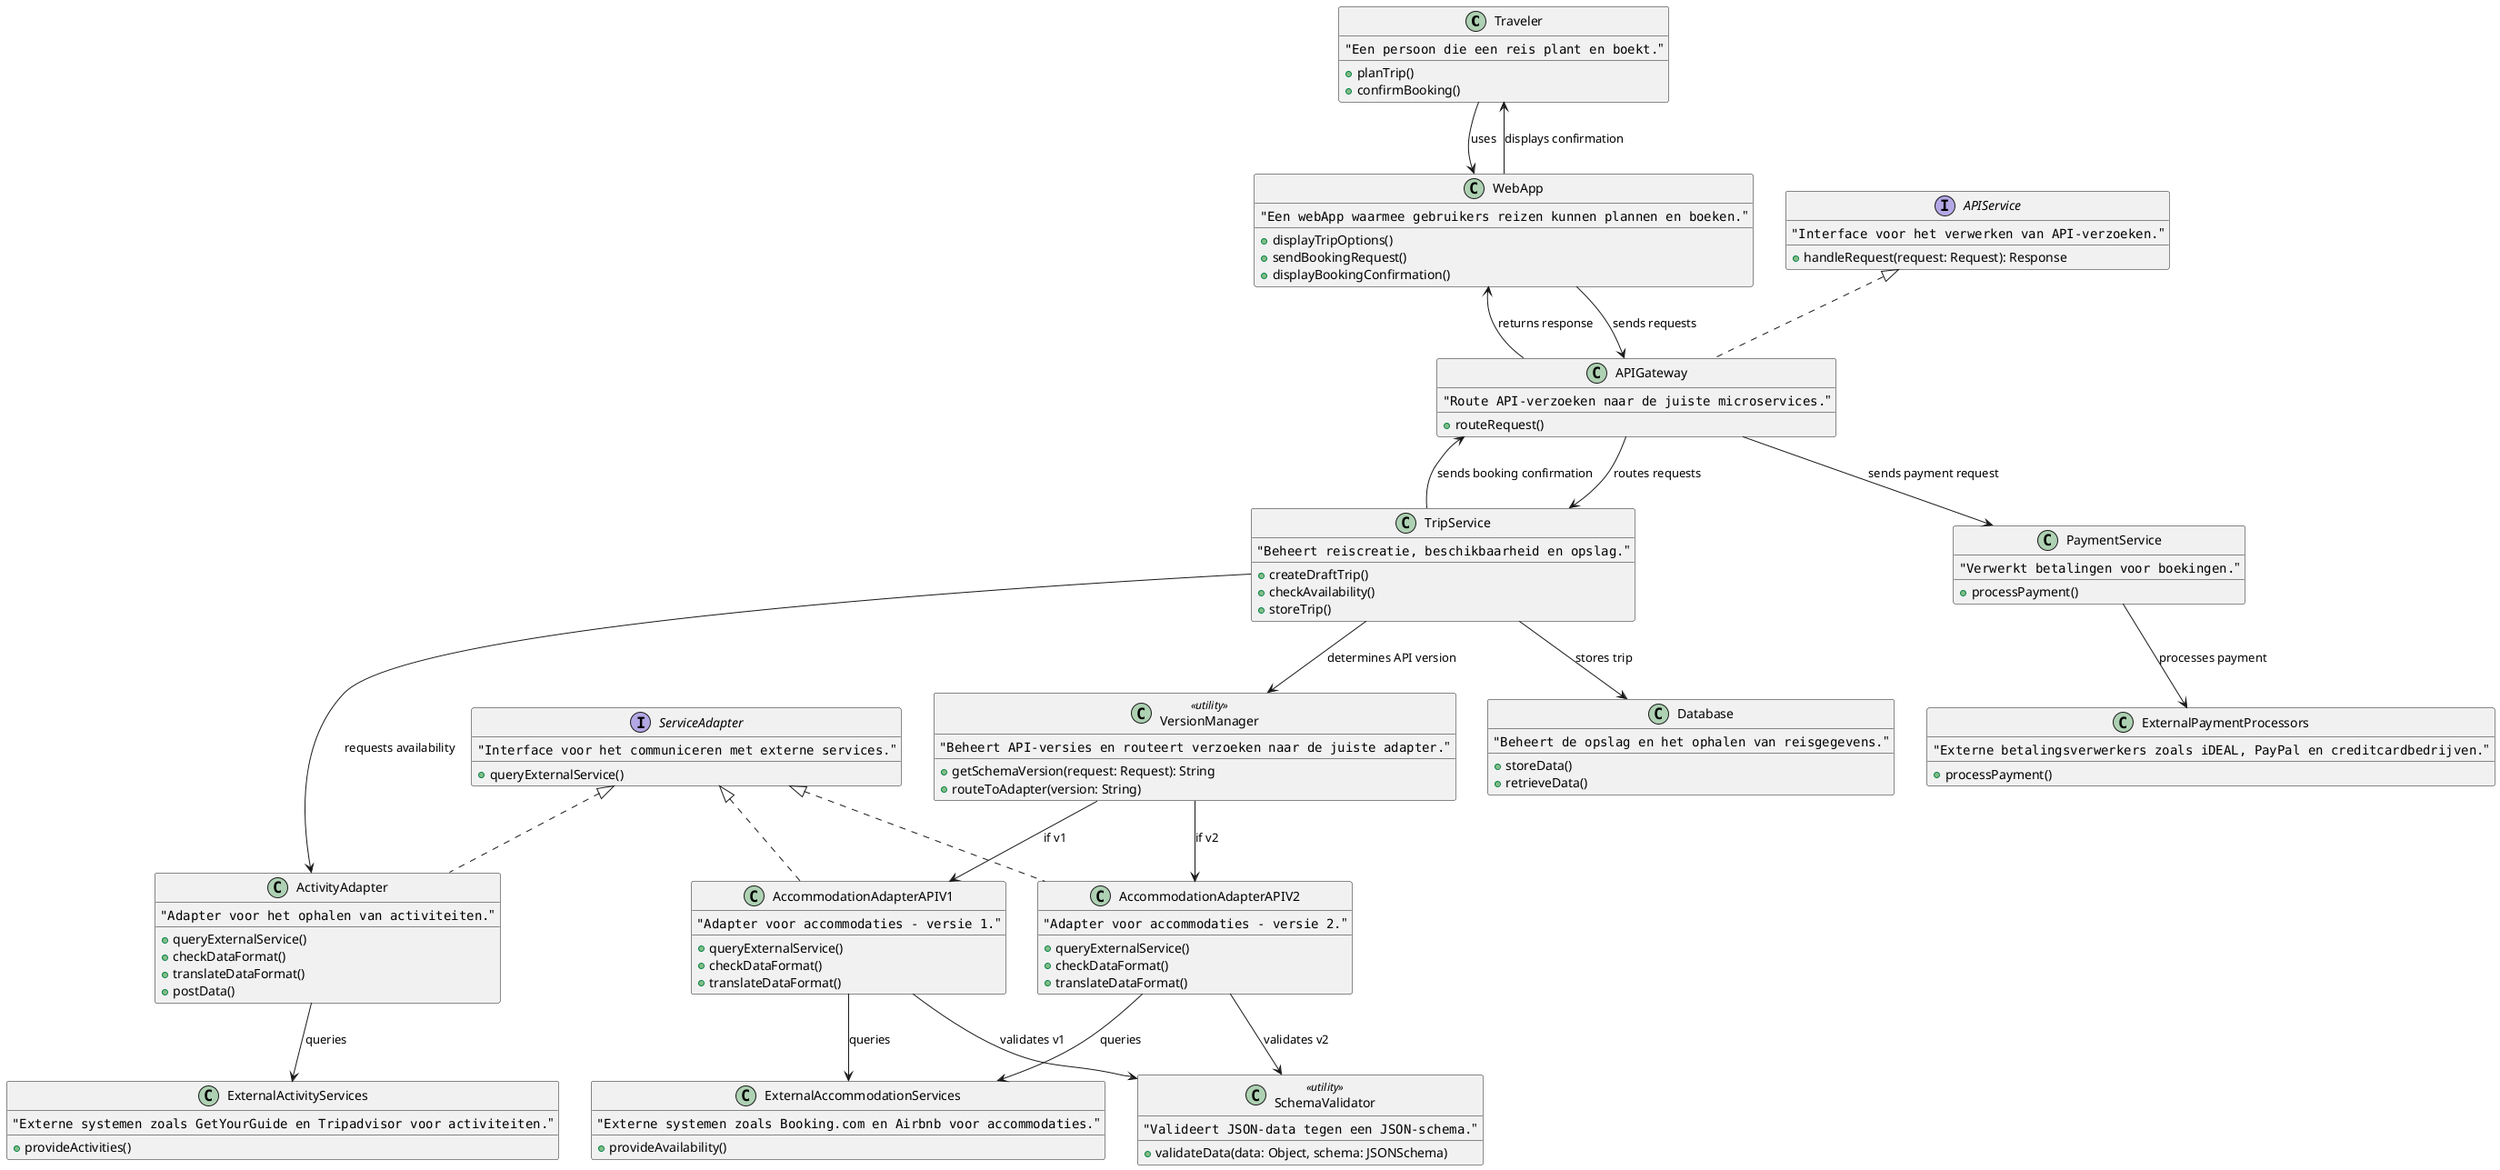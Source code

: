 @startuml "Triptop Travel Booking - Full System with API Versioning & JSON Schema"

class Traveler {
    """Een persoon die een reis plant en boekt."""
    +planTrip()
    +confirmBooking()
}

class WebApp {
    """Een webApp waarmee gebruikers reizen kunnen plannen en boeken."""
    +displayTripOptions()
    +sendBookingRequest()
    +displayBookingConfirmation()
}

interface APIService {
    """Interface voor het verwerken van API-verzoeken."""
    +handleRequest(request: Request): Response
}

class APIGateway implements APIService {
    """Route API-verzoeken naar de juiste microservices."""
    +routeRequest()
}

class TripService {
    """Beheert reiscreatie, beschikbaarheid en opslag."""
    +createDraftTrip()
    +checkAvailability()
    +storeTrip()
}

interface ServiceAdapter {
    """Interface voor het communiceren met externe services."""
    +queryExternalService()
}

class AccommodationAdapterAPIV1 implements ServiceAdapter {
    """Adapter voor accommodaties - versie 1."""
    +queryExternalService()
    +checkDataFormat()
    +translateDataFormat()
}

class AccommodationAdapterAPIV2 implements ServiceAdapter {
    """Adapter voor accommodaties - versie 2."""
    +queryExternalService()
    +checkDataFormat()
    +translateDataFormat()
}

class ActivityAdapter implements ServiceAdapter {
    """Adapter voor het ophalen van activiteiten."""
    +queryExternalService()
    +checkDataFormat()
    +translateDataFormat()
    +postData()
}

class PaymentService {
    """Verwerkt betalingen voor boekingen."""
    +processPayment()
}

class Database {
    """Beheert de opslag en het ophalen van reisgegevens."""
    +storeData()
    +retrieveData()
}

class ExternalAccommodationServices {
    """Externe systemen zoals Booking.com en Airbnb voor accommodaties."""
    +provideAvailability()
}

class ExternalActivityServices {
    """Externe systemen zoals GetYourGuide en Tripadvisor voor activiteiten."""
    +provideActivities()
}

class ExternalPaymentProcessors {
    """Externe betalingsverwerkers zoals iDEAL, PayPal en creditcardbedrijven."""
    +processPayment()
}

class SchemaValidator <<utility>> {
    """Valideert JSON-data tegen een JSON-schema."""
    +validateData(data: Object, schema: JSONSchema)
}

class VersionManager <<utility>> {
    """Beheert API-versies en routeert verzoeken naar de juiste adapter."""
    +getSchemaVersion(request: Request): String
    +routeToAdapter(version: String)
}

Traveler --> WebApp : uses
WebApp --> APIGateway : sends requests
APIGateway --> TripService : routes requests
TripService --> VersionManager : determines API version
VersionManager --> AccommodationAdapterAPIV1 : if v1
VersionManager --> AccommodationAdapterAPIV2 : if v2
TripService --> ActivityAdapter : requests availability
TripService --> Database : stores trip
AccommodationAdapterAPIV1 --> SchemaValidator : validates v1
AccommodationAdapterAPIV2 --> SchemaValidator : validates v2
AccommodationAdapterAPIV1 --> ExternalAccommodationServices : queries
AccommodationAdapterAPIV2 --> ExternalAccommodationServices : queries
ActivityAdapter --> ExternalActivityServices : queries
WebApp --> Traveler : displays confirmation
APIGateway --> PaymentService : sends payment request
PaymentService --> ExternalPaymentProcessors : processes payment
TripService --> APIGateway : sends booking confirmation
APIGateway --> WebApp : returns response


@enduml
